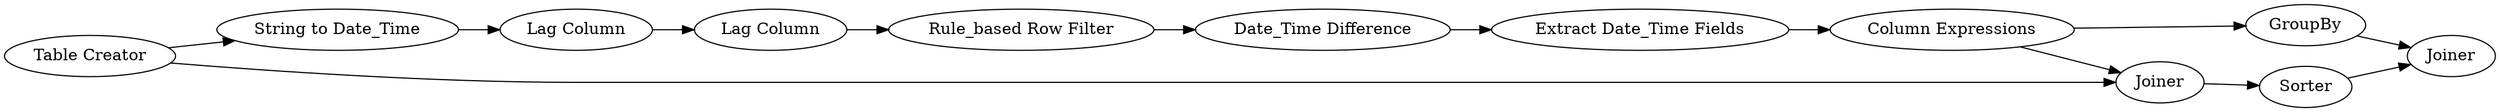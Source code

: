 digraph {
	"-4183114975864784405_14" [label="Column Expressions"]
	"-4183114975864784405_6" [label="Date_Time Difference"]
	"-4183114975864784405_15" [label=GroupBy]
	"-4183114975864784405_2" [label="Lag Column"]
	"-4183114975864784405_3" [label="Lag Column"]
	"-4183114975864784405_7" [label="Extract Date_Time Fields"]
	"-4183114975864784405_5" [label="String to Date_Time"]
	"-4183114975864784405_4" [label="Rule_based Row Filter"]
	"-4183114975864784405_19" [label=Sorter]
	"-4183114975864784405_16" [label=Joiner]
	"-4183114975864784405_1" [label="Table Creator"]
	"-4183114975864784405_17" [label=Joiner]
	"-4183114975864784405_6" -> "-4183114975864784405_7"
	"-4183114975864784405_1" -> "-4183114975864784405_5"
	"-4183114975864784405_15" -> "-4183114975864784405_16"
	"-4183114975864784405_17" -> "-4183114975864784405_19"
	"-4183114975864784405_7" -> "-4183114975864784405_14"
	"-4183114975864784405_19" -> "-4183114975864784405_16"
	"-4183114975864784405_2" -> "-4183114975864784405_3"
	"-4183114975864784405_14" -> "-4183114975864784405_15"
	"-4183114975864784405_14" -> "-4183114975864784405_17"
	"-4183114975864784405_1" -> "-4183114975864784405_17"
	"-4183114975864784405_5" -> "-4183114975864784405_2"
	"-4183114975864784405_4" -> "-4183114975864784405_6"
	"-4183114975864784405_3" -> "-4183114975864784405_4"
	rankdir=LR
}
